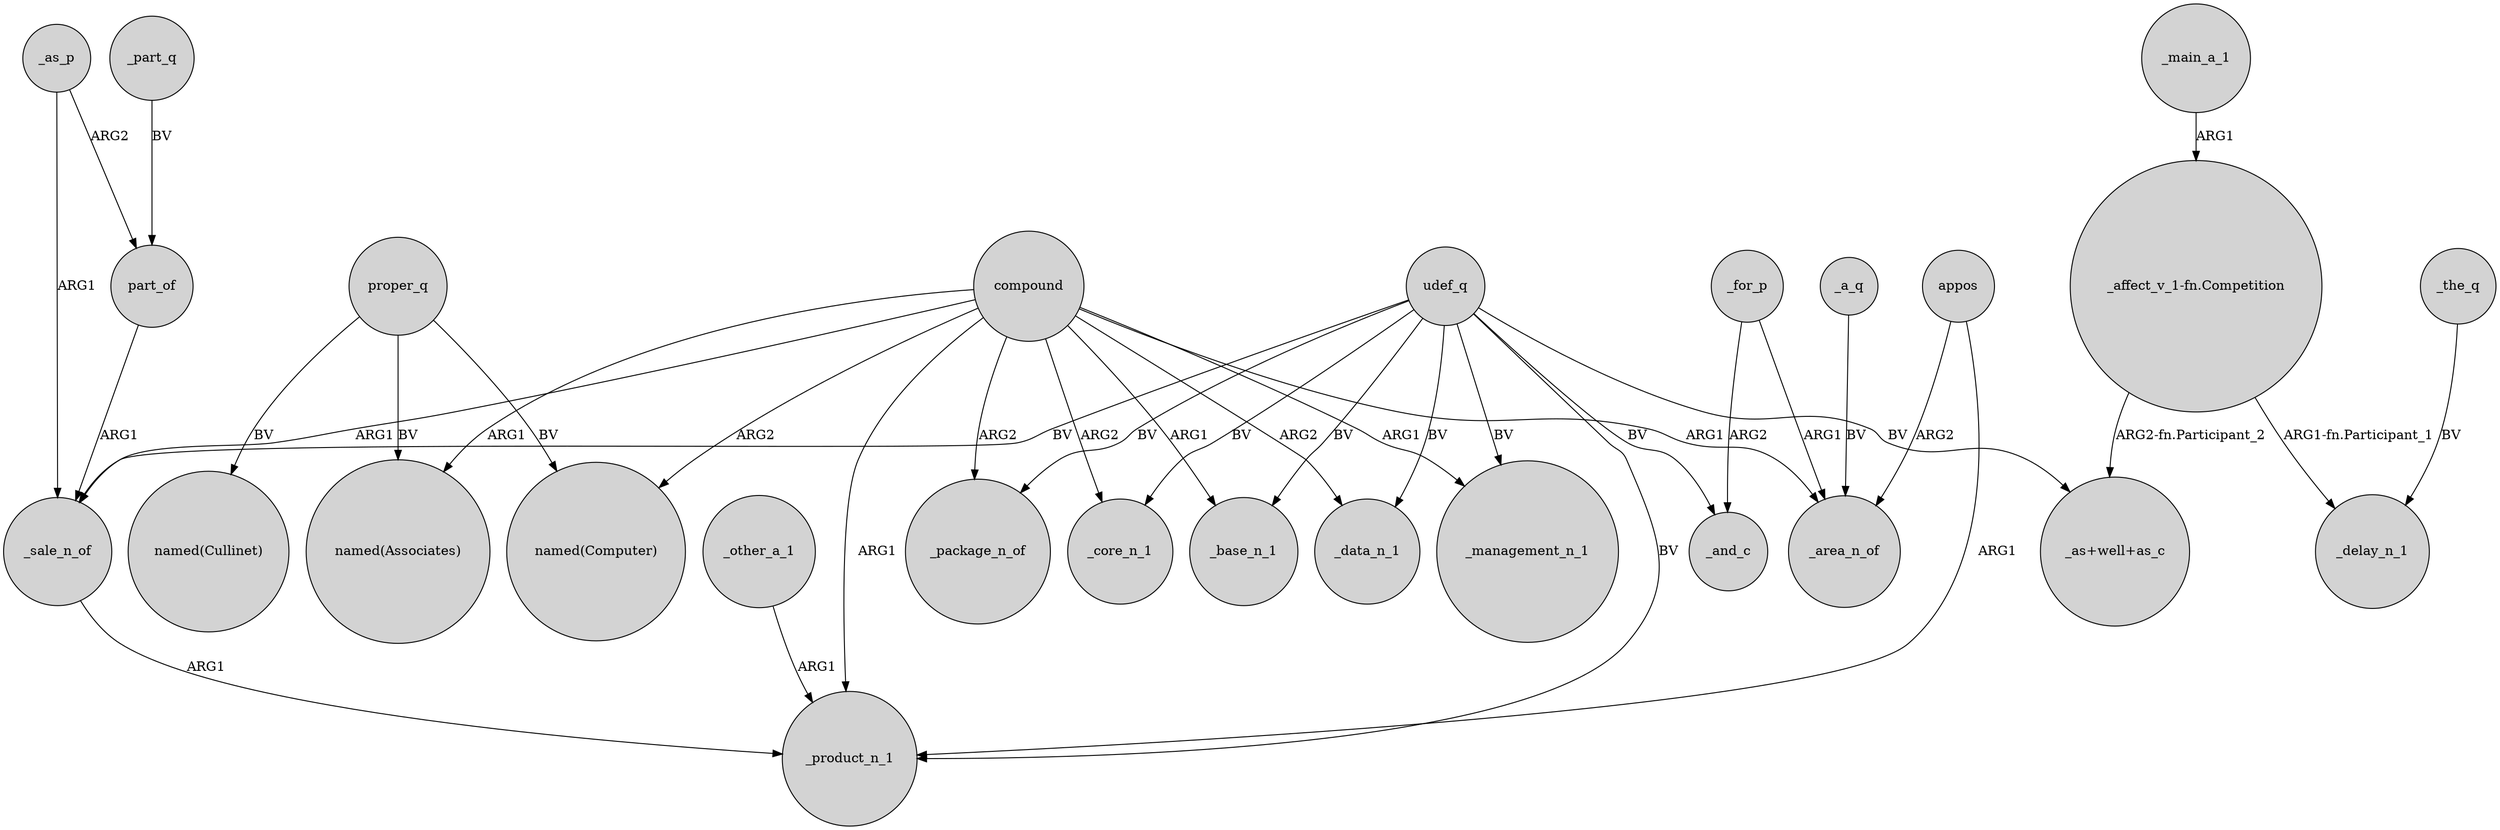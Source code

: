 digraph {
	node [shape=circle style=filled]
	part_of -> _sale_n_of [label=ARG1]
	_the_q -> _delay_n_1 [label=BV]
	_sale_n_of -> _product_n_1 [label=ARG1]
	compound -> "named(Associates)" [label=ARG1]
	compound -> _package_n_of [label=ARG2]
	_as_p -> part_of [label=ARG2]
	_as_p -> _sale_n_of [label=ARG1]
	compound -> _core_n_1 [label=ARG2]
	appos -> _area_n_of [label=ARG2]
	proper_q -> "named(Computer)" [label=BV]
	udef_q -> _package_n_of [label=BV]
	_other_a_1 -> _product_n_1 [label=ARG1]
	_a_q -> _area_n_of [label=BV]
	udef_q -> _product_n_1 [label=BV]
	udef_q -> _sale_n_of [label=BV]
	udef_q -> _and_c [label=BV]
	_for_p -> _area_n_of [label=ARG1]
	compound -> "named(Computer)" [label=ARG2]
	_main_a_1 -> "_affect_v_1-fn.Competition" [label=ARG1]
	udef_q -> _management_n_1 [label=BV]
	udef_q -> _core_n_1 [label=BV]
	proper_q -> "named(Cullinet)" [label=BV]
	compound -> _area_n_of [label=ARG1]
	_part_q -> part_of [label=BV]
	appos -> _product_n_1 [label=ARG1]
	"_affect_v_1-fn.Competition" -> "_as+well+as_c" [label="ARG2-fn.Participant_2"]
	compound -> _management_n_1 [label=ARG1]
	"_affect_v_1-fn.Competition" -> _delay_n_1 [label="ARG1-fn.Participant_1"]
	udef_q -> "_as+well+as_c" [label=BV]
	compound -> _base_n_1 [label=ARG1]
	proper_q -> "named(Associates)" [label=BV]
	udef_q -> _base_n_1 [label=BV]
	compound -> _product_n_1 [label=ARG1]
	compound -> _data_n_1 [label=ARG2]
	compound -> _sale_n_of [label=ARG1]
	udef_q -> _data_n_1 [label=BV]
	_for_p -> _and_c [label=ARG2]
}
